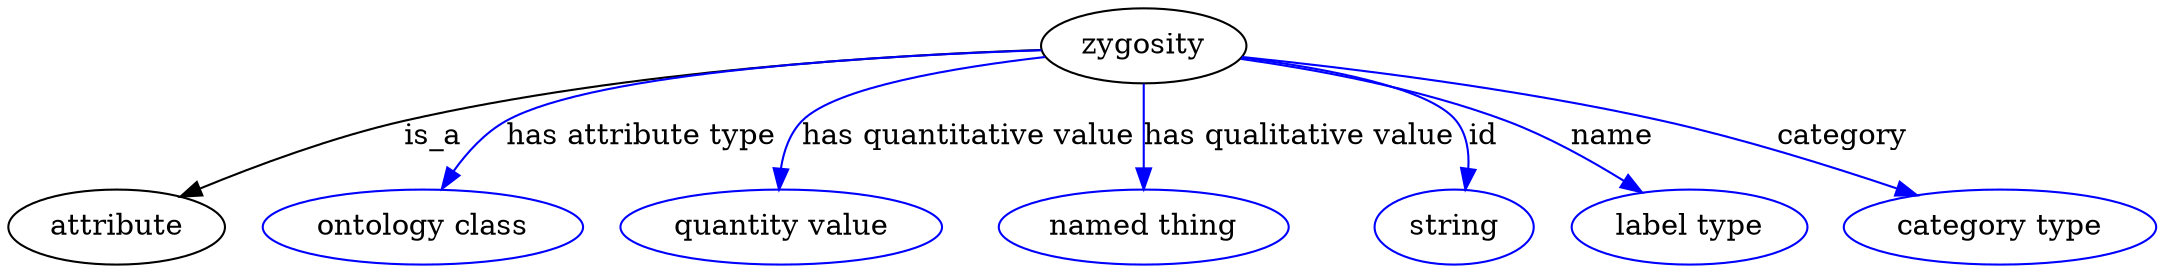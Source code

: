 digraph {
	graph [bb="0,0,832.79,123"];
	node [label="\N"];
	zygosity	[height=0.5,
		label=zygosity,
		pos="439.3,105",
		width=1.1193];
	attribute	[height=0.5,
		pos="40.296,18",
		width=1.1193];
	zygosity -> attribute	[label=is_a,
		lp="174.3,61.5",
		pos="e,66.486,31.981 399.38,102.19 345.15,99.002 245.53,90.535 163.3,69 132.78,61.009 99.748,47.276 75.604,36.221"];
	"has attribute type"	[color=blue,
		height=0.5,
		label="ontology class",
		pos="160.3,18",
		width=1.7151];
	zygosity -> "has attribute type"	[color=blue,
		label="has attribute type",
		lp="256.3,61.5",
		pos="e,172.03,35.718 399.55,101 342.78,96.2 241.74,85.614 209.3,69 197.46,62.941 186.8,52.932 178.46,43.455",
		style=solid];
	"has quantitative value"	[color=blue,
		height=0.5,
		label="quantity value",
		pos="301.3,18",
		width=1.6971];
	zygosity -> "has quantitative value"	[color=blue,
		label="has quantitative value",
		lp="375.8,61.5",
		pos="e,302.38,36.435 399.19,102.29 372.4,99.062 338.19,90.588 316.3,69 310.22,63.005 306.58,54.65 304.41,46.485",
		style=solid];
	"has qualitative value"	[color=blue,
		height=0.5,
		label="named thing",
		pos="439.3,18",
		width=1.5346];
	zygosity -> "has qualitative value"	[color=blue,
		label="has qualitative value",
		lp="495.3,61.5",
		pos="e,439.3,36.175 439.3,86.799 439.3,75.163 439.3,59.548 439.3,46.237",
		style=solid];
	id	[color=blue,
		height=0.5,
		label=string,
		pos="558.3,18",
		width=0.84854];
	zygosity -> id	[color=blue,
		label=id,
		lp="564.8,61.5",
		pos="e,560.62,36.112 479.27,102.21 504.09,98.865 534.54,90.296 552.3,69 557.51,62.743 559.73,54.418 560.43,46.358",
		style=solid];
	name	[color=blue,
		height=0.5,
		label="label type",
		pos="652.3,18",
		width=1.2638];
	zygosity -> name	[color=blue,
		label=name,
		lp="617.8,61.5",
		pos="e,632.44,34.243 476.44,97.664 504.16,92.157 542.57,82.86 574.3,69 591.75,61.375 609.75,50.105 624.05,40.194",
		style=solid];
	category	[color=blue,
		height=0.5,
		label="category type",
		pos="774.3,18",
		width=1.6249];
	zygosity -> category	[color=blue,
		label=category,
		lp="706.8,61.5",
		pos="e,741.32,32.885 477.69,99.243 517.9,93.791 582.68,83.672 637.3,69 669.64,60.312 705.13,47.255 731.88,36.663",
		style=solid];
}
